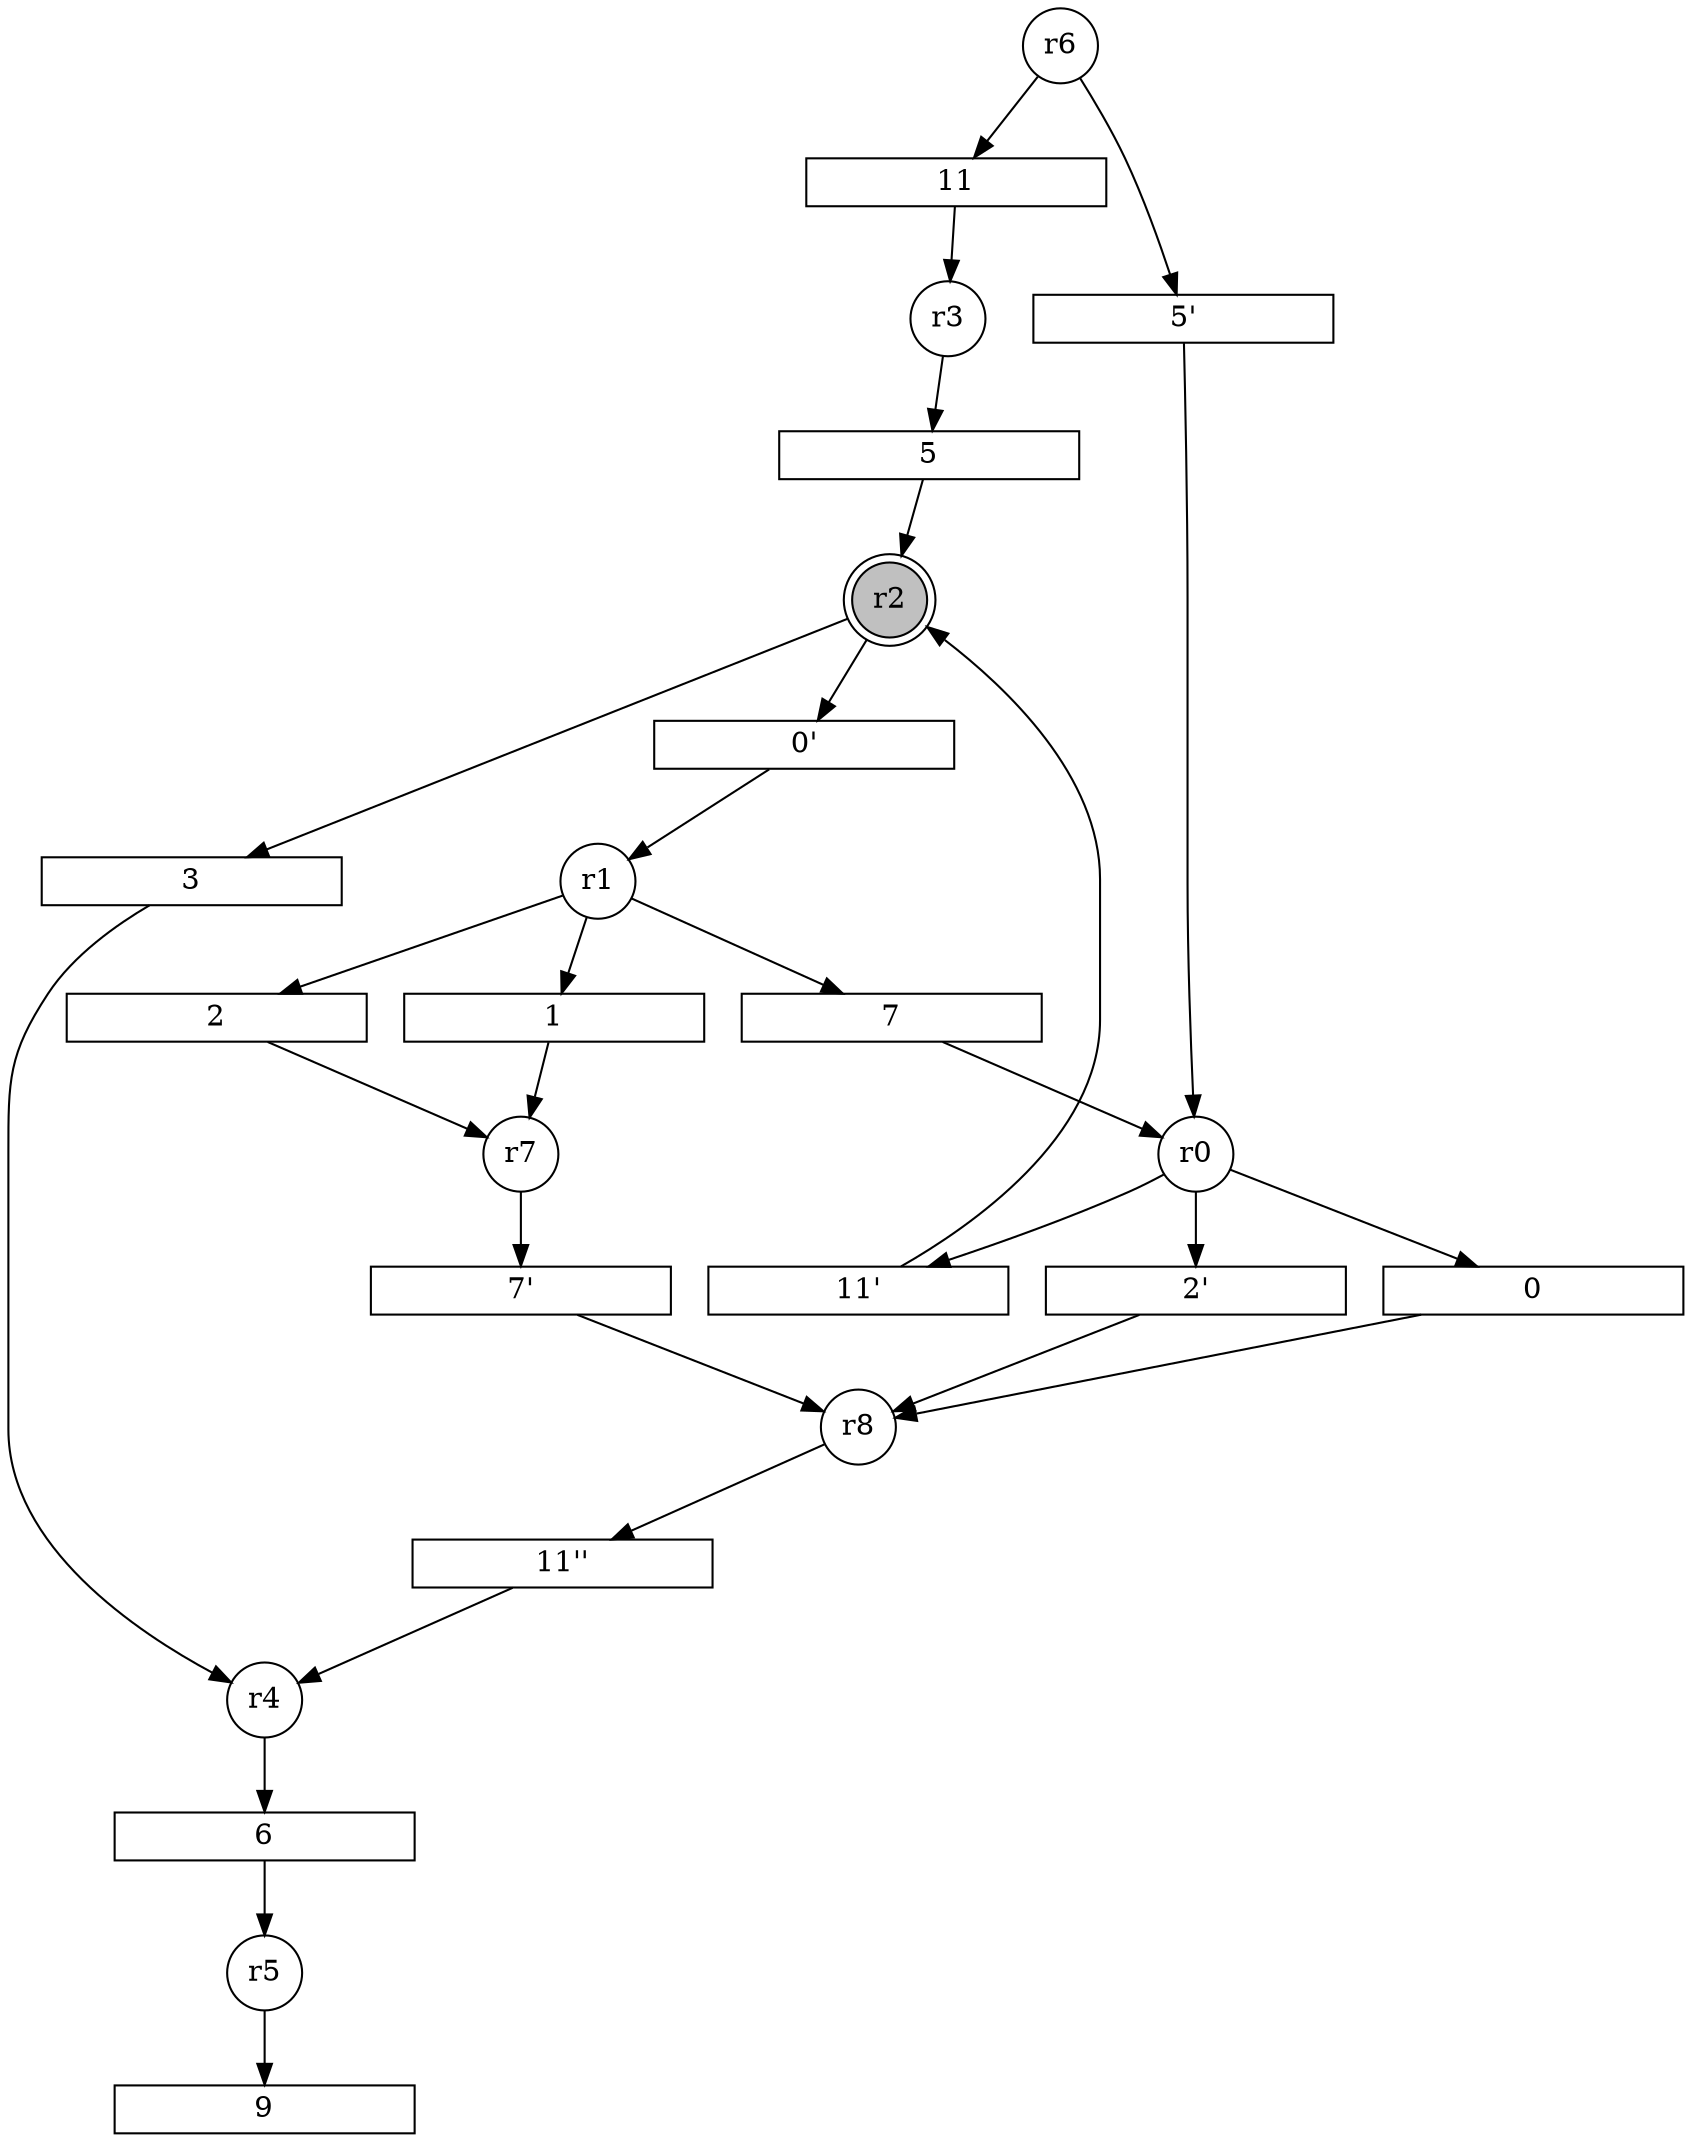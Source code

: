 digraph input16_SM_5_PN{
subgraph initial_place {
	node [shape=doublecircle,fixedsize=true, fixedsize = 2, color = black, fillcolor = gray, style = filled];
	r2;
}
subgraph place {     
	node [shape=circle,fixedsize=true, fixedsize = 2];
	r4;
	r3;
	r1;
	r8;
	r5;
	r7;
	r0;
	r6;
}
subgraph transitions {
	node [shape=rect,height=0.2,width=2, forcelabels = false];
	12 [label = "2'"];
	13 [label = "7'"];
	14 [label = "0'"];
	15 [label = "5'"];
	16 [label = "11'"];
	17 [label = "11''"];
	0;
	1;
	2;
	3;
	5;
	6;
	7;
	9;
	11;
}
	r0 -> 0;
	r1 -> 1;
	r1 -> 2;
	r2 -> 3;
	r3 -> 5;
	r4 -> 6;
	r1 -> 7;
	r5 -> 9;
	r6 -> 11;
	r0 -> 12;
	r7 -> 13;
	r2 -> 14;
	r6 -> 15;
	r0 -> 16;
	r8 -> 17;
	0 -> r8;
	1 -> r7;
	2 -> r7;
	3 -> r4;
	5 -> r2;
	6 -> r5;
	7 -> r0;
	11 -> r3;
	12 -> r8;
	13 -> r8;
	14 -> r1;
	15 -> r0;
	16 -> r2;
	17 -> r4;
}